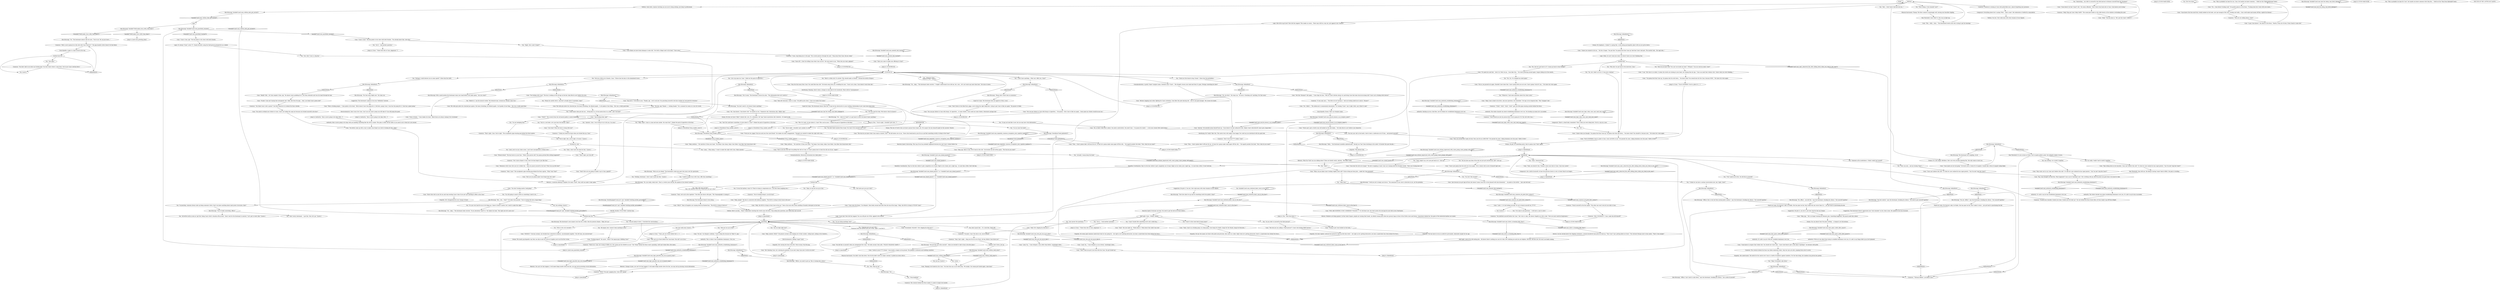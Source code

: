 # YARD / CUNO WHO IS CUNO
# * Who is Cuno?
#* Make amends with Cuno.
# ==================================================
digraph G {
	  0 [label="START"];
	  1 [label="input"];
	  2 [label="Kim Kitsuragi: CheckEquipped(\"neck_tie\") and  Variable[\"whirling.necktie_personified\"]"];
	  3 [label="CheckEquipped(\"neck_tie\") and  Variable[\"whirling.necktie_personified\"]", shape=diamond];
	  4 [label="!(CheckEquipped(\"neck_tie\") and  Variable[\"whirling.necktie_personified\"])", shape=diamond];
	  5 [label="Kim Kitsuragi: \"Uh... okay...\" The lieutenant looks worried. \"I *might* understand if you told me, but, sure... let's not waste any more time here.\" He turns to leave."];
	  6 [label="Kim Kitsuragi: IsKimHere()"];
	  7 [label="IsKimHere()", shape=diamond];
	  8 [label="!(IsKimHere())", shape=diamond];
	  9 [label="Cunoesse: \"Watch out, Cuno, he's trying to fiddle you. He's gonna put his HANDS on you!\" The *thing* behind the fence starts squealing, shrill and violent like a fire alarm."];
	  10 [label="Cunoesse: \"Yeah, that's right... drag your fat ass out of here, fat boy. Before Cuno fucks you!\""];
	  11 [label="Cuno: \"PIGS ARE HURTING CUNO! SOMEBODY *PLEASE!!!*\" It's full blast now; the wind carries the message far and wide across Martinaise."];
	  12 [label="Physical Instrument: You didn't shut him down. Your fat fist didn't meet its target. Instead, it pulled you down with it."];
	  13 [label="Untitled hub"];
	  14 [label="Logic: How did we get here? How did this happen? This makes no sense... There may still be a way out, just appeal to his *reason*!"];
	  15 [label="You: \"I think we can have a normal conversation now. Am I right, Cuno?\""];
	  16 [label="Cunoesse: Cunoesse is staring at Cuno with pride-filled eyes, almost forgetting your presence."];
	  17 [label="You: \"Okay! Everybody calm down.\""];
	  18 [label="Kim Kitsuragi: Variable[\"yard.cuno_emptathy_cunoesse_recognizes_your_superior_madness\"]"];
	  19 [label="Variable[\"yard.cuno_emptathy_cunoesse_recognizes_your_superior_madness\"]", shape=diamond];
	  20 [label="!(Variable[\"yard.cuno_emptathy_cunoesse_recognizes_your_superior_madness\"])", shape=diamond];
	  21 [label="Cuno: \"Fine... Cuno's gonna take it off your fat ass. At least he's gonna make some paper off this shit...\" He eagerly pockets the book. \"Now, what do you want?\""];
	  22 [label="Cuno: \"Ease off, C!\" He turns to you. \"Thanks, pig -- we're cool now. You punching yourself in the face worked out real good for everyone.\""];
	  23 [label="You: \"I don't know what got into me... Giving keys to a 20-ton motor-lorry to a child -- give 'em back!\""];
	  24 [label="Cunoesse: \"Don't trust the f****t oinker, Cuno!\""];
	  25 [label="Jump to: [CUNO MAIN HUB]"];
	  26 [label="trucing_for_cuno"];
	  27 [label="Kim Kitsuragi: The lieutenant's eyes inspect your face for a while, then his posture relaxes. \"Okay, let's go.\""];
	  28 [label="You: \"Just answer the questions.\""];
	  29 [label="You: \"Interesting... you refer to yourself in the third person to distance yourself from the situation?\""];
	  30 [label="Reaction Speed: Everyone can hear. You need to get the hell out of here before..."];
	  31 [label="Physical Instrument: Thump! The blow connects surprisingly well, leaving your knuckles tingling."];
	  32 [label="Kim Kitsuragi: IsKimHere()"];
	  33 [label="IsKimHere()", shape=diamond];
	  34 [label="!(IsKimHere())", shape=diamond];
	  35 [label="You: \"Ouch, my arm... and my fucking *knee*...\""];
	  36 [label="Kim Kitsuragi: IsKimHere()"];
	  37 [label="IsKimHere()", shape=diamond];
	  38 [label="!(IsKimHere())", shape=diamond];
	  39 [label="Pain Threshold: It's not as bad as it feels. You've maybe pulled a joint; the indignity makes it worse."];
	  40 [label="Kim Kitsuragi: Variable[\"yard.cuno_said_i_deserved_this_after_falling_down_when_you_tried_to_hit_cuno\"]"];
	  41 [label="Variable[\"yard.cuno_said_i_deserved_this_after_falling_down_when_you_tried_to_hit_cuno\"]", shape=diamond];
	  42 [label="!(Variable[\"yard.cuno_said_i_deserved_this_after_falling_down_when_you_tried_to_hit_cuno\"])", shape=diamond];
	  43 [label="You: \"No!\""];
	  44 [label="Untitled hub"];
	  45 [label="Kim Kitsuragi: Variable[\"yard.cuno_logic_relax_cuno_cant_read_your_mind\"]"];
	  46 [label="Variable[\"yard.cuno_logic_relax_cuno_cant_read_your_mind\"]", shape=diamond];
	  47 [label="!(Variable[\"yard.cuno_logic_relax_cuno_cant_read_your_mind\"])", shape=diamond];
	  48 [label="Kim Kitsuragi: IsKimHere()"];
	  49 [label="IsKimHere()", shape=diamond];
	  50 [label="!(IsKimHere())", shape=diamond];
	  51 [label="You: \"Whatever. I had some questions about the crime scene.\""];
	  52 [label="Authority: The whole charade was about establishing dominance over you. You backing up means he's succeeded."];
	  53 [label="Interfacing: Meaning, there's been a change in some kind of evil clockwork. There will be *consequences*."];
	  54 [label="You: \"Why?\""];
	  55 [label="Jump to: [Authority: \"Kim is never going to be okay with...\"]"];
	  56 [label="Kim Kitsuragi: Variable[\"yard.cuno_elchem_impressed_with_cunos_pump_cunos_pumpo_still_good\"]"];
	  57 [label="Variable[\"yard.cuno_elchem_impressed_with_cunos_pump_cunos_pumpo_still_good\"]", shape=diamond];
	  58 [label="!(Variable[\"yard.cuno_elchem_impressed_with_cunos_pump_cunos_pumpo_still_good\"])", shape=diamond];
	  59 [label="Cuno: \"Shove that shit in your fat ass and stop wasting Cuno's time if you ain't got anything to offer to the Cuno.\""];
	  60 [label="You: \"You're right, Kim, you're right, of course.\" [Leave.]"];
	  61 [label="Cuno: \"You better come up with a way to make Cuno forget you tried to fucking hit him, piggo.\""];
	  62 [label="Jump to: [CUNOTRUCE]"];
	  63 [label="Jump to: [CUNO MAIN HUB]"];
	  64 [label="Jump to: [yard.cuno_punchhub_reached]"];
	  65 [label="Cunoesse: \"Help! Pigs got Cuno! Help! RAPE!\" The sound gets louder as the child shouts at the windows overlooking the yard."];
	  66 [label="Cuno: \"Trying to get Cuno hooked on the book...\""];
	  67 [label="You: Shut him down."];
	  68 [label="You: Variable[\"yard.cuno_redcheck_blast_cuno_in_the_face\"]"];
	  69 [label="Variable[\"yard.cuno_redcheck_blast_cuno_in_the_face\"]", shape=diamond];
	  70 [label="!(Variable[\"yard.cuno_redcheck_blast_cuno_in_the_face\"])", shape=diamond];
	  71 [label="Kim Kitsuragi: Variable[\"yard.cuno_inland_punch1\"]"];
	  72 [label="Variable[\"yard.cuno_inland_punch1\"]", shape=diamond];
	  73 [label="!(Variable[\"yard.cuno_inland_punch1\"])", shape=diamond];
	  74 [label="You: \"Kim, help me up!\""];
	  75 [label="Cuno: \"That's what you get if you fuck with the Cuno. You get fucked up.\""];
	  76 [label="Drama: For emphasis. A *ghost* is saying this. A shit-eating psychopathic ghost with an ace up his sleeve."];
	  77 [label="Kim Kitsuragi: \"No.\" The lieutenant almost rolls his eyes. \"You're not. We can just leave...\""];
	  78 [label="Kim Kitsuragi: Variable[\"yard.cuno_amends_hub_reached\"]"];
	  79 [label="Variable[\"yard.cuno_amends_hub_reached\"]", shape=diamond];
	  80 [label="!(Variable[\"yard.cuno_amends_hub_reached\"])", shape=diamond];
	  81 [label="Cuno: \"Tryin'a get a get a twelve year old hooked on the shit-shake...\" He looks like he can't believe your depravity."];
	  82 [label="Conceptualization: A pretty *lame* oranjese name. Nowhere near *Cuno*... The thought crosses your mind and then it's gone. Perhaps something for later?"];
	  83 [label="You: \"This is probably too lame for you, Cuno, but maybe you know someone...\" (Hold out the *Hjelmdallerman* book.)"];
	  84 [label="Drama: This boy of twelve does not know anyone from Graad, sire. We suspect the boy himself might be this mystery 'Martin'."];
	  85 [label="You: \"Actually I wanna keep the book.\""];
	  86 [label="Cuno: \"Ame-fucking-what, pig?\""];
	  87 [label="Cuno: \"Too late, pig! Thanks. I... fucking thanks!\" For a moment he seems at a loss for words."];
	  88 [label="Kim Kitsuragi: Variable[\"yard.cuno_had_the_being_cuno_bitch_dialogue\"]"];
	  89 [label="Variable[\"yard.cuno_had_the_being_cuno_bitch_dialogue\"]", shape=diamond];
	  90 [label="!(Variable[\"yard.cuno_had_the_being_cuno_bitch_dialogue\"])", shape=diamond];
	  91 [label="You: \"See, Kim? Cuno is a big boy.\""];
	  92 [label="Half Light: Cuno... Primal. Violent."];
	  93 [label="Volition: Calm down. Anyone watching can see you're doing nothing. Just keep it professional."];
	  94 [label="You: \"*You* made me do this. You did this to yourself.\""];
	  95 [label="You: \"Stop laughing!\""];
	  96 [label="Jump to: [failedithub]"];
	  97 [label="Drama: It's a dry laugh. Mirthless. She's not even actually enjoying this. She only wants to hurt you."];
	  98 [label="Composure: Get a hold of yourself. At least the previous horror is over. At least they're no longer..."];
	  99 [label="Drama: Oh god, do something quick, they're gonna start *that* again!"];
	  100 [label="Kim Kitsuragi: Variable[\"yard.cuno_authority_establishing_dominance\"]"];
	  101 [label="Variable[\"yard.cuno_authority_establishing_dominance\"]", shape=diamond];
	  102 [label="!(Variable[\"yard.cuno_authority_establishing_dominance\"])", shape=diamond];
	  103 [label="Cuno: \"Pass you around like Candy, fat boy! Pass your fat ass AROUND!\" He spreads his arms, taking dominion over the yard. \"KING CUNO!\""];
	  104 [label="Cunoesse: \"That's right, Cuno. You're right.\" The sycophantic pipo-wearing pup behind the fence agrees."];
	  105 [label="Kim Kitsuragi: \"You don't need to. He doesn't know anything.\""];
	  106 [label="Interfacing: He *really* likes this. This motor lorry shit makes Cuno happy. You could say you interfaced with his good side."];
	  107 [label="Jump to: [CUNOTRUCE]"];
	  108 [label="Jump to: [Authority: \"Kim is never going to be okay with...\"]"];
	  109 [label="Cuno: \"How are you gonna make Cuno forget that shit, huh?\""];
	  110 [label="Cuno: \"You can pay tribute to Cuno with drugs or cigarettes...\" He pauses. \"Gets Cuno to like you again... Some giant-ass wheels would be nice too.\""];
	  111 [label="Jump to: [CUNOTRUCE]"];
	  112 [label="Cuno: \"Okay, porkson...\" He snatches it from your hand. \"Tar keeps Cuno sharp, helps Cuno think. Cuno likes that brain-boost shit.\""];
	  113 [label="Jump to: [CUNOTRUCE]"];
	  114 [label="Logic: It's always *Cuno*, never *I*. Clearly the kid's using the third-person perspective as a shield."];
	  115 [label="Cuno: \"Yeah!\" His eyes light up. \"Think about it. Think about that rabid Cuno shit.\""];
	  116 [label="Empathy: He lays the names out there with pride and precision, like cards on a table. Right when he's getting distracted, there's a malevolent hiss behind the fence..."];
	  117 [label="Volition: Don't listen. Just go."];
	  118 [label="Kim Kitsuragi: Variable[\"yard.cuno_redcheck_blast_cuno_in_the_face\"]"];
	  119 [label="Variable[\"yard.cuno_redcheck_blast_cuno_in_the_face\"]", shape=diamond];
	  120 [label="!(Variable[\"yard.cuno_redcheck_blast_cuno_in_the_face\"])", shape=diamond];
	  121 [label="Cuno: \"No one,\" he whispers suddenly. \"Cuno's doing this because he *likes* it, pig.\""];
	  122 [label="Kim Kitsuragi: \"You put him up to this yourself -- when you decided to talk to him in the first place.\""];
	  123 [label="Cunoesse: \"HELP! The pig's gagging him. Cuno can't speak!\""];
	  124 [label="Rhetoric: Change of plan, you can't let that happen! It will make things harder down the line, you may end up missing crucial information."];
	  125 [label="Cuno: \"Okay, pig. Talk to Cuno. We're back in this shit.\" He brushes the dirt off his pants. \"The fuck do you want?\""];
	  126 [label="Kim Kitsuragi: IsKimHere()"];
	  127 [label="IsKimHere()", shape=diamond];
	  128 [label="!(IsKimHere())", shape=diamond];
	  129 [label="Reaction Speed: Interesting. This tug of war has probably happened between her and Cuno's violent father too."];
	  130 [label="You: \"Yes, but I didn't act on it. It was just a fantasy.\""];
	  131 [label="Kim Kitsuragi: Variable[\"yard.cuno_authority_establishing_dominance\"]"];
	  132 [label="Variable[\"yard.cuno_authority_establishing_dominance\"]", shape=diamond];
	  133 [label="!(Variable[\"yard.cuno_authority_establishing_dominance\"])", shape=diamond];
	  134 [label="Kim Kitsuragi: Variable[\"TASK.make_truce_with_Cuno_done\"]"];
	  135 [label="Variable[\"TASK.make_truce_with_Cuno_done\"]", shape=diamond];
	  136 [label="!(Variable[\"TASK.make_truce_with_Cuno_done\"])", shape=diamond];
	  137 [label="Suggestion: The lieutenant's opinion of you has *definitely* lowered."];
	  138 [label="Cunoesse: \"He's tryin'a forget it Cuno. Don't let him forget it just like that.\""];
	  139 [label="Kim Kitsuragi: IsKimHere()"];
	  140 [label="IsKimHere()", shape=diamond];
	  141 [label="!(IsKimHere())", shape=diamond];
	  142 [label="You: \"You're right, I shouldn't give smokes to a kid.\""];
	  143 [label="Cuno: \"Cuno thinks you have brain damage or some shit.\" He twirls a finger next to his head. \"Cuno cares.\""];
	  144 [label="punchhub"];
	  145 [label="You: \"What is this sick charade?\""];
	  146 [label="You: \"Someone put you up to this.\"\n\"Someone from the harbour put you to this, right? I can feel it.\""];
	  147 [label="Cuno: \"Listen to your f****t friend.\" Cuno hawks a loogie on the ground. The phlegm is yellowish and bubbling somehow."];
	  148 [label="Cuno: \"Phe... whht... fuuh...\" The disoriented twelve year old is trying to get his bearings."];
	  149 [label="Composure: Everything about her is saying *Wow -- what a man*. Her admiration is fuelled by camaraderie."];
	  150 [label="You: \"Do you have any idea of the shit you just got yourself into, kid?\" (Get up.)"];
	  151 [label="Kim Kitsuragi: IsKimHere()"];
	  152 [label="IsKimHere()", shape=diamond];
	  153 [label="!(IsKimHere())", shape=diamond];
	  154 [label="Kim Kitsuragi: \"No.\""];
	  155 [label="Kim Kitsuragi: IsKimHere()"];
	  156 [label="IsKimHere()", shape=diamond];
	  157 [label="!(IsKimHere())", shape=diamond];
	  158 [label="Jump to: [CUNO MAIN HUB]"];
	  159 [label="Kim Kitsuragi: IsKimHere()"];
	  160 [label="IsKimHere()", shape=diamond];
	  161 [label="!(IsKimHere())", shape=diamond];
	  162 [label="Cuno: \"What a fucking pooper...\" Cuno points at his heart. \"Bitch doesn't have the pump for it. Old bitch, pump's bust. Cuno has the pump for it. Cuno has a giant pump.\""];
	  163 [label="You: \"It may not look like it now, but you may have vital information.\""];
	  164 [label="Kim Kitsuragi: IsKimHere()"];
	  165 [label="IsKimHere()", shape=diamond];
	  166 [label="!(IsKimHere())", shape=diamond];
	  167 [label="Kim Kitsuragi: \"Please don't waste time on nonsense.\""];
	  168 [label="Cuno: \"Back off, fuck-eyes. Cuno is a man.\" He puffs up his chest. \"Cuno can smoke if he wants.\""];
	  169 [label="Jump to: [Cuno: \"\"Shoot that shit at Cuno, piggonaut.\"\"]"];
	  170 [label="Cuno: \"Yeah, get out of here before the Cuno beats *the shit* out of you.\""];
	  171 [label="Kim Kitsuragi: Variable[\"yard.cuno_shiver_screaming_kids_titus\"]"];
	  172 [label="Variable[\"yard.cuno_shiver_screaming_kids_titus\"]", shape=diamond];
	  173 [label="!(Variable[\"yard.cuno_shiver_screaming_kids_titus\"])", shape=diamond];
	  174 [label="You: \"It was the harbour, wasn't it? They're trying to compromise me. I can hear them laughing now...\""];
	  175 [label="Empathy: He's having the time of his life. Total ecstasy. Fuck the pig."];
	  176 [label="Kim Kitsuragi: Variable[\"yard.cuno_inland_punch1\"]  or  Variable[\"yard.cuno_inland_punch2\"]"];
	  177 [label="Variable[\"yard.cuno_inland_punch1\"]  or  Variable[\"yard.cuno_inland_punch2\"]", shape=diamond];
	  178 [label="!(Variable[\"yard.cuno_inland_punch1\"]  or  Variable[\"yard.cuno_inland_punch2\"])", shape=diamond];
	  179 [label="You: \"Who's doing a *sick charade* now?\""];
	  180 [label="Esprit de Corps: For heaven's sake, he thinks, this has gone too far. Don't make this any worse than it is -- just get back to questioning the kid."];
	  181 [label="Esprit de Corps: For heaven's sake, he thinks, this has gone too far. Don't make it worse -- just get back to questioning the kid."];
	  182 [label="You: \"Someone call an ambulance, I think I really hurt myself!\""];
	  183 [label="Cunoesse: \"Bitch, you're gonna be in this shit with Cuno *forever*!\" The pipo-headed critter doesn't let him finish."];
	  184 [label="Encyclopedia: A pipo is a type of hat by the way."];
	  185 [label="Cuno: \"'I'm gonna fuck that Cuno up. I'm gonna shut his shit down...' You know what? You should have hit the Cuno, because NOW...\" He raises his voice again."];
	  186 [label="Jump to: [Cuno: \"\"You're NOTHING! You're a joke to C...\"]"];
	  187 [label="You: \"Nice pipo.\""];
	  188 [label="Kim Kitsuragi: \"Hmh...\" the lieutenant mumbles optimistically. \"Alcohol use *has* been declining in the under 16 bracket this past decade...\""];
	  189 [label="Jump to: [CheckItem(\"drug_smokes_astra\")]"];
	  190 [label="Electrochemistry: Don't ruin it for Cuno. Can't you see Cuno's pump can still take it? Can still pump the good."];
	  191 [label="You: \"Nothing, lieutenant. I don't want to get into this.\" [Leave.]"];
	  192 [label="Jump to: [CUNO MAIN HUB]"];
	  193 [label="Empathy: He's disappointed by your change of heart."];
	  194 [label="You: \"Believe it. I am the miracle worker. The bedazzle-man. Around me, dreams come true.\""];
	  195 [label="Cunoesse: \"Punch yourself in the face again!\" The other one won't even let you talk to Cuno."];
	  196 [label="Kim Kitsuragi: \"But... but... *why*?\" He looks truly puzzled. \"You're turning this into a huge thing.\""];
	  197 [label="You: \"All will be well as soon as I get this 'being Cuno's bitch' situation off my back.\" (Don't wait for the lieutenant to answer.) \"Let's get to work, Kim!\" [Leave.]"];
	  198 [label="Cuno: \"You can pay tribute to Cuno with drugs. Or cigarettes... or some wheels. Cuno could use some wheels. Motorized carriage shit.\""];
	  199 [label="Cuno: \"Class-A fucker...\" Cuno shakes his head. \"Blind fucks are always ruining it for everybody.\""];
	  200 [label="Cuno: \"Cuno's Cuno, pig!\" The boy points to his chest with both thumbs."];
	  201 [label="Cuno: \"Fuck you too, piggo! Fuck you and your four eyed friend!\" He shakes his head, disappointed. \"Thought you wanted to make this right with Cuno...\""];
	  202 [label="Kim Kitsuragi: \"No -- what we *need* is to get back to work. He doesn't know anything.\""];
	  203 [label="Cunoesse: \"Cuno, stop being nice to the pig!\" The screech pierces through the yard. \"Step away from Cuno, fat-ass creep!\""];
	  204 [label="Cuno: \"Help!\" The boy joins in. \"He's got the Cuno!!! HELP!!!\""];
	  205 [label="Kim Kitsuragi: Variable[\"yard.cuno_volition_walk_away\"]"];
	  206 [label="Variable[\"yard.cuno_volition_walk_away\"]", shape=diamond];
	  207 [label="!(Variable[\"yard.cuno_volition_walk_away\"])", shape=diamond];
	  208 [label="Untitled hub (03)"];
	  209 [label="You: \"Who put you up to this?\""];
	  210 [label="Cuno: \"Help, people!\" His face is contorted with hideous laughter. \"The RCM is trying to fuck Cuno in the ass!\""];
	  211 [label="Kim Kitsuragi: The lieutenant doesn't even shrug."];
	  212 [label="Cuno: \"Cuno's just gonna beat the shit out of you again.\" He is clearly still in awe of himself right now."];
	  213 [label="Kim Kitsuragi: \"You are, officer,\" says the lieutenant, breaking his silence. \"Get yourself together.\""];
	  214 [label="Cuno: \"Pig, Cuno thought you had this. What happened? Cuno can do *anything* now.\" He's writhing with joy, like the power you gave him is too much to take."];
	  215 [label="Cuno: \"Pig's tryin' not to cry. Cuno can't believe this shit!\" It's like he's now realized he has super-powers. \"Can *no one* stop the Cuno?!\""];
	  216 [label="Pain Threshold: Stay with me, the biting is having *some* kind of effect, the pain is receding..."];
	  217 [label="Kim Kitsuragi: \"Now how about we go and do something worth the public's time?\""];
	  218 [label="Cunoesse: \"*Click*, *click*, *click*, *click*\" goes the little pipo-wearing asshole behind the fence."];
	  219 [label="You: \"You don't like alcohol?\""];
	  220 [label="Cuno: \"Bitches slapping each other, fighting for Cuno's attention. Cuno likes this pole dancing shit -- but it's not good enough.\" He crosses his hands."];
	  221 [label="Cuno: \"Fucker! Cuno ain't buying that entrapment shit. Takin' kilo from the pigs... what, you think Cuno's green shit?\""];
	  222 [label="Jump to: [CUNO MAIN HUB]"];
	  223 [label="Cuno: \"Oh, so that's what this is about. You need a snitch-bitch. You need Cuno --\" he pauses for clarity \" -- to be your sweaty little snitch bitch.\""];
	  224 [label="Cuno: \"You don't fucking matter, book-gimp!\""];
	  225 [label="Empathy: He looks slightly confused but proud he came up with that retort -- but right as he's getting distracted, you hear a malevolent hiss from behind the fence..."];
	  226 [label="You: Don't punch him -- it's a bad idea. (Back off.)"];
	  227 [label="Jump to: [punchhub]"];
	  228 [label="You: \"Kim, did *you* do this?\"\n\"Kim, did someone from your station put you up to this?\""];
	  229 [label="Cunoesse: \"You're fucking losing it, you fat fuck!\""];
	  230 [label="Cuno: \"Help, the RCM is trying to fuck Cuno in the ass!\" Tears of joy mix with sweat smelling of laundry detergent on his face."];
	  231 [label="Jump to: [punchhub]"];
	  232 [label="Cuno: \"Help, misters! HELP!\" He prances around, eyes bulging out of their sockets, rolling hard, yelling at the windows..."];
	  233 [label="Half Light: Look at his shit-eating grin... He knows there's nothing you can do to him. He's bullying you and you are helpless. Kill him. Kill him now. He won't see death coming."];
	  234 [label="Hand/Eye Coordination: Nip it in the bud, before it gets completely out of hand. Right on his cheek. Just a light tap... to scare him a little. Don't kill him."];
	  235 [label="Hand/Eye Coordination: Nip it in the bud, before it gets completely out of hand. Right on his cheek. Just a light tap... to scare him a little. It won't kill him."];
	  236 [label="Cuno: \"Fucking logical?\" He snorts. \"HELP! The logical pig is fiddling Cuno!\""];
	  237 [label="Kim Kitsuragi: \"Officer, *you* need to calm down,\" says the lieutenant, breaking his silence. \"Get a hold of yourself.\""];
	  238 [label="Drama: You can almost hear the gears rattling -- a change in set decorations."];
	  239 [label="Kim Kitsuragi: \"No, officer -- you did this,\" says the lieutenant, breaking his silence. \"Get yourself together.\""];
	  240 [label="Pain Threshold: Cuno *feels* it; this was no light tap."];
	  241 [label="Kim Kitsuragi: The lieutenant isn't laughing. At all."];
	  242 [label="Jump to: [failedithub]"];
	  243 [label="You: \"I've come to ask questions -- I still have a case to solve.\""];
	  244 [label="Cuno: \"You lost your shit in the booth, tried to beat a confession out of Cuno... and pissed yourself?\""];
	  245 [label="You: \"Check out this bizarre drug I found.\" (Show him the pyrholidon.)"];
	  246 [label="Kim Kitsuragi: \"No, you don't.\" He stops you. \"No one is *checking out* anything. Put that away.\""];
	  247 [label="Cuno: \"Cuno knows this four-eyed fuck, totally hooked on the book, can't get enough of this shit. Fucking sad really... Cuno could make mad money off him, exploit his disease.\""];
	  248 [label="Cuno: \"Reminisce with Cuno: first you try to fiddle this -- then you punch yourself in the face? What was up with that?\""];
	  249 [label="You: \"I'm still going to mark it down as something I need to do...\""];
	  250 [label="You: Say nothing. [Leave.]"];
	  251 [label="Esprit de Corps: The lieutenant does not approve of this. At all."];
	  252 [label="You: \"Let's rip some tar, Cuno.\" (Hold out the pack of cigarettes.)"];
	  253 [label="Cuno: \"Cuno doesn't do that *smart* shit.\" He seems offended. \"Don't throw that book shit at Cuno. Cuno knows you're lying.\""];
	  254 [label="You: \"I'm not indulging that.\""];
	  255 [label="You: \"This *is* work. So how about it, Cuno? This can be yours.\" (Shake the pack of cigarettes at the boy.)"];
	  256 [label="You: \"Cuno? Sounds like something you'd call a rabid dog...\""];
	  257 [label="Cuno: \"You did this to yourself, when you antagonized the Cuno.\" He looks around, then yells: \"POLICE VIOLENCE! RAPE!!!\""];
	  258 [label="Cunoesse: \"Fucked your shoulder, fucked your knee, fucked your fat body up!\" the one behind the fence hisses like a lit fuse ready to go off from delight."];
	  259 [label="failedithub"];
	  260 [label="Jump to: [CUNO MAIN HUB]"];
	  261 [label="Cuno: \"Cuno can't believe this shit!\" It's like he's now realized he has super-powers. \"Can *no one* stop the Cuno?!\""];
	  262 [label="Empathy: She understands: The battle for the control over Cuno is a battle of madness against madness. For the time being, her madness has proven less potent."];
	  263 [label="Cunoesse: The creature behind the fence makes it a point to laugh even harder."];
	  264 [label="Jump to: [failedithub]"];
	  265 [label="Cuno: \"Cuno made you his fuck-gimp!\" He bursts into a violent fit of laughter. Sounds like a flock of seagulls taking flight."];
	  266 [label="Cuno: \"I know you wanted to hit me...\" He lets it linger. \"You got that 'I'm gonna fuck that Cuno up' look that Cuno's dad gets. The murder look... the rage look...\""];
	  267 [label="You: \"Yes, how do I get back to it? I wanna go back to that thought!\""];
	  268 [label="Cunoesse: \"Cuno turned you into his prison bitch! You're gonna be *in* this shit with Cuno...\""];
	  269 [label="Cuno: \"Look, C, it's the fucking war-pig! Try not to knock yourself out, f****t!\""];
	  270 [label="You: [Leave.]"];
	  271 [label="Kim Kitsuragi: Variable[\"yard.cuno_cunoesse_alt_greet_first_contact\"]"];
	  272 [label="Variable[\"yard.cuno_cunoesse_alt_greet_first_contact\"]", shape=diamond];
	  273 [label="!(Variable[\"yard.cuno_cunoesse_alt_greet_first_contact\"])", shape=diamond];
	  274 [label="Jump to: [You: \"\"You're right, I shouldn't give smo...\"]"];
	  275 [label="Cuno: \"Anyway.\" He mentally props himself back up. \"Cuno doesn't do that radioactive shit. Makes Cuno's dick fall off. Cuno's got a huge dick.\""];
	  276 [label="Horrific Necktie: FUCK THAT. Confront him."];
	  277 [label="Cuno: \"Really? Shit... let Cuno sample it then, pig.\" He almost starts grabbing for it, but then rebounds and runs his hand through his hair."];
	  278 [label="You: \"Here's a drink, kid. It's alcohol. This should make us friends.\" (Extend the bottle of liquor.)"];
	  279 [label="Cuno: \"We're cool now. But don't be pulling this shit on Cuno, or Cuno's gonna have to beat the shit out of you, *again*.\""];
	  280 [label="You: \"Okay, *man*. Cuno is a man and men smoke. You want this?\" (Shake the pack of cigarettes at the boy.)"];
	  281 [label="Esprit de Corps: The lieutenant doesn't like this. It may be less destructive to your working relationship to just come back alone later."];
	  282 [label="Cuno: \"NOOOO!!!\" the boy screams, his freckled face contorted in hideous, uncontainable laughter. \"Get off Cuno, you sick fat fuck!\""];
	  283 [label="Cuno: \"Okay, pig...\" He's no longer wearing his demonic grin. Something happened. The punch made him calmer."];
	  284 [label="Kim Kitsuragi: IsKimHere()"];
	  285 [label="IsKimHere()", shape=diamond];
	  286 [label="!(IsKimHere())", shape=diamond];
	  287 [label="Cuno: \"Look, f*g...\" Cuno whispers, even softer than before, vanishingly silent..."];
	  288 [label="Cuno: \"You're NOTHING! You're a joke to Cuno. Cuno LAUGHS at you!\" He spreads his arms, taking dominion over the yard. \"KING CUNO!\""];
	  289 [label="Cunoesse: \"You don't talk to me about my fucking pipo! You don't know where I come from. You're just Cuno's bottom bitch.\""];
	  290 [label="Cuno: \"Don't listen to the blind fuck, piggo, you're doing the right thing here, trying to get Cuno to like you again.\" He pauses to think."];
	  291 [label="You: \"Look, you're on my crime scene. I can't have uncooperative civilians here.\""];
	  292 [label="Cuno: \"Oh, Cuno knows. Cuno knows shit,\" he squints at you. \"Expensive shit. Mysterious shit. *Killer* shit.\""];
	  293 [label="Cuno: The wide grin above his clenched jaw agrees. His heavy breathing, his dilated pupils, it all speaks of one thing -- this was a really good idea!"];
	  294 [label="Kim Kitsuragi: Variable[\"yard.cuno_punchhub_reached\"]"];
	  295 [label="Variable[\"yard.cuno_punchhub_reached\"]", shape=diamond];
	  296 [label="!(Variable[\"yard.cuno_punchhub_reached\"])", shape=diamond];
	  297 [label="CUNOTRUCE"];
	  298 [label="Cunoesse: \"KILL YOURSELF!!! Cuno, make him kill himself!\""];
	  299 [label="You: \"I need to make truce with Cuno, offer him something.\""];
	  300 [label="Kim Kitsuragi: \"No, you really, really don't. That is a twelve year old boy. His opinion of you doesn't matter.\""];
	  301 [label="Cuno: \"Everybody! PLEASE!!! He's digging his dick out!!!\""];
	  302 [label="Cunoesse: \"Escalate, Cuno! His dick is out, you're afraid!\""];
	  303 [label="Jump to: [punchhub]"];
	  304 [label="Jump to: [Cuno: \"\"Yeah, get out of here before the C...\"]"];
	  305 [label="You: Just walk away. [Leave.]"];
	  306 [label="Cunoesse: \"Yeah, we're all in this together!\" The little one hisses with glee. \"The *banaanipoika* is losing it.\""];
	  307 [label="You: \"Be logical, kid. I haven't done anything to you.\""];
	  308 [label="Kim Kitsuragi: \"Officer, this is very far from normal police conduct,\" says the lieutenant, breaking his silence. \"Get yourself together.\""];
	  309 [label="Cuno: \"Look, f*g...\" Cuno whispers as you retreat, vanishingly silent..."];
	  310 [label="Jump to: [yard.cuno_greeting_done]"];
	  311 [label="You: \"Whatever then.\"\n\"Whatever then.\" [Leave.]"];
	  312 [label="Encyclopedia: Kuuno. That's an Oranjese name."];
	  313 [label="You: \"This is probably too lame for *you*, but maybe you know someone who'd dig this...\" (Hold out the *Man from Hjelmdall* book.)"];
	  314 [label="Cunoesse: \"Who are you talking about, Cuno?\""];
	  315 [label="Cunoesse: \"You think Cuno's shit is green?\" the little whatever-it-is behind the fence shrieks."];
	  316 [label="You: \"Amends, Cuno. I was wrong to try to hit you. I'm sorry.\""];
	  317 [label="Cuno: \"Ease off, C. Don't be telling Cuno what Cuno can do!\" He turns back to you. \"What else you want, pigman?\""];
	  318 [label="You: Just go. [Leave.]"];
	  319 [label="Shivers: On the catwalk above the shipping containers, a broad-shouldered man jerks his head up. \"That Cuno? Cop's getting killed out there.\" The tattooed Mesque next to him smiles. \"That's Cuno alright!\""];
	  320 [label="Cuno: \"Cuno owns the fatass,\" he whispers, then looks around and yells from the top of his lungs: \"Help, the RCM is trying to *FUCK* Cuno!\""];
	  321 [label="Jump to: [failedithub]"];
	  322 [label="Cuno: \"Pig's biting down on his knuckles. Cuno can't believe this shit!\" It's like he's now realized he has super-powers. \"Can *no one* stop the Cuno?!\""];
	  323 [label="Cuno: \"Yeah, you deserve this. Trying to show your dick to Cuno. Cuno was scared.\""];
	  324 [label="Kim Kitsuragi: Variable[\"yard.cuno_who_put_you_up_to_this\"]"];
	  325 [label="Variable[\"yard.cuno_who_put_you_up_to_this\"]", shape=diamond];
	  326 [label="!(Variable[\"yard.cuno_who_put_you_up_to_this\"])", shape=diamond];
	  327 [label="Cuno: \"It's good you said that -- here it is! Here we go... Cuno likes this...\" He starts prancing around again, tongue lolling out of his mouth..."];
	  328 [label="Jump to: [CUNO MAIN HUB]"];
	  329 [label="Cuno: \"Okay, Cuno is kind to his bitch. Ask your questions, but remember.\" He taps at his temporal lobe. \"This *changes* shit.\""];
	  330 [label="Drama: He does not know *killer* related shit, sire. It's a falseness. He *may* know mysterious shit, however... it's hard to tell."];
	  331 [label="Kim Kitsuragi: Variable[\"yard.cuno_volition_dont_get_excited\"]"];
	  332 [label="Variable[\"yard.cuno_volition_dont_get_excited\"]", shape=diamond];
	  333 [label="!(Variable[\"yard.cuno_volition_dont_get_excited\"])", shape=diamond];
	  334 [label="Cuno: \"You fucking with Cuno?\" The boy is looking at the A6 logo on the key chain like he can't believe his eyes."];
	  335 [label="Cuno: \"You need to rethink your tribute to Cuno. Cuno's not taking the cage just because you fucked yourself in the face!\""];
	  336 [label="You: \"Please be careful with it. And don't actually drive it anywhere, okay?\""];
	  337 [label="Kim Kitsuragi: With a quick motion the lieutenant stops your hand before your palm opens. \"Are you crazy?\""];
	  338 [label="You: \"We may need his help. Who knows what he knows?\""];
	  339 [label="You: \"Cuno? Is that some kind of gang name?\""];
	  340 [label="You: \"I'm just going to leave.\" (Conclude the conversation.)"];
	  341 [label="Jump to: [punchhub]"];
	  342 [label="You: \"Did Garte put you up to this?\""];
	  343 [label="You: \"Okay, no one put you up to this.\""];
	  344 [label="Electrochemistry: Rolling *super* hard."];
	  345 [label="Logic: Scare him? How did this happen? You can still get out of this, appeal to his reason!"];
	  346 [label="Cunoesse: \"*Taivaan tähden*, you killed Cuno!\""];
	  347 [label="Kim Kitsuragi: IsKimHere()"];
	  348 [label="IsKimHere()", shape=diamond];
	  349 [label="!(IsKimHere())", shape=diamond];
	  350 [label="Kim Kitsuragi: \"You lost control,\" says the lieutenant, breaking his silence. \"You need to get yourself together.\""];
	  351 [label="Suggestion: He gets it, you lost it. Just don't dig the hole any deeper."];
	  352 [label="Volition: You lost. Now walk away with what remains of your dignity."];
	  353 [label="Composure: There's a dead body, remember? That's what you were doing here. You're a cop on a case."];
	  354 [label="Untitled hub (02)"];
	  355 [label="Authority: The whole charade was about establishing dominance over you. It's safe to say he has succeeded."];
	  356 [label="Authority: Backing up was a bad idea, now he thinks he's established dominance over you."];
	  357 [label="Cuno: \"Oh no, you pussied out again. Shouldn't have done that, Cuno's gonna bitch you out now. Cuno's gonna *sub let* you...\" He raises his voice again."];
	  358 [label="Rhetoric: What the *fuck* are you talking about? Those are barely words. Anyway... this didn't work."];
	  359 [label="Jump to: [CheckItem(\"drug_smokes_astra\")]"];
	  360 [label="hjelmdallerhub"];
	  361 [label="Cuno: \"Fine... Cuno's gonna take it off your fat ass. At least he's gonna make some paper off this shit...\" He eagerly pockets the book. \"Now, what do you want?\""];
	  362 [label="Cuno: \"Stay the fuck away from Cuno! You smell like bum shit!\" He backs away from you, wrinkling his nose. \"Cuno's not a bum. Cuno doesn't touch that shit.\""];
	  363 [label="You: \"Perhaps I could interest you in some speed?\" (Show him the stuff.)"];
	  364 [label="Cunoesse: \"You belittled yourself before the Cuno.\" Her voice is calm, she doesn't dignify you with a look. \"Now you must seek his forgiveness.\""];
	  365 [label="Kim Kitsuragi: IsKimHere()"];
	  366 [label="IsKimHere()", shape=diamond];
	  367 [label="!(IsKimHere())", shape=diamond];
	  368 [label="Jump to: [CUNOTRUCE]"];
	  369 [label="Kim Kitsuragi: \"Put it away.\" The lieutenant crosses his arms. \"The information here isn't worth it.\""];
	  370 [label="Cuno: \"Okay, porkson...\" He snatches it from your hand. \"Tar keeps Cuno sharp, helps Cuno think. Cuno likes that brain-boost shit.\""];
	  371 [label="You: \"I'm not doing anything! See?\""];
	  372 [label="Cuno: \"Yeah, Cuno's in a fucking gang. In a bang gang. Cuno bangs for Madre, bangs for the Mazda, bangs for Revachol...\""];
	  373 [label="THE HUB OF THE LATTER DAY SAINTS"];
	  374 [label="Cuno: \"Baaang! Got fucked by the Cuno.\" You hear him say as you walk away. \"We alright. You wanna get fucked again, come back.\""];
	  375 [label="Drama: The nearly psychopathic way they can slip in and out of the act implies you're not the first victim."];
	  376 [label="Kim Kitsuragi: \"I told you not to tempt such forces.\" The annoyance in his voice is directed at you, not the gremlins."];
	  377 [label="You: Say nothing, try to hold it together."];
	  378 [label="Cuno: \"Cuno beat the shit out of popo!\" The kid is laughing so hard, tears are running down his freckled cheeks. \"Beat your fucking knee off.\""];
	  379 [label="Suggestion: He gets it. You lost. Now walk away with what remains of your dignity."];
	  380 [label="Jump to: [CheckItem(\"drug_smokes_astra\")]"];
	  381 [label="Cuno: \"Uh... Cuno doesn't fucking read!\" He quickly glances at the fence. \"Fucking book shit, fucks with your mind...\""];
	  382 [label="You: \"You don't know anyone from Graad. You want it for yourself, don't you?\""];
	  383 [label="You: \"So you want the book?\""];
	  384 [label="You: \"Don't worry, lieutenant -- I got this. Now, let's go.\" [Leave.]"];
	  385 [label="Kim Kitsuragi: IsKimHere()"];
	  386 [label="IsKimHere()", shape=diamond];
	  387 [label="!(IsKimHere())", shape=diamond];
	  388 [label="Empathy: He seems glad someone understood what he was going for -- but right as he's getting distracted, you hear a malevolent hiss from behind the fence..."];
	  389 [label="Shivers: Windows are being opened. On Rue Saint-Cispare, people are turning their heads. An elderly woman puts down her grocery bags in front of the Frittte store and listens. Somewhere behind her, the gates of the industrial harbour are raised."];
	  390 [label="Kim Kitsuragi: IsKimHere()"];
	  391 [label="IsKimHere()", shape=diamond];
	  392 [label="!(IsKimHere())", shape=diamond];
	  393 [label="Cuno: \"Cuno knows to respect that violent shit. You should see Cuno's dad -- Cuno's dad doesn't give a shit about *anything*,\" he declares with pride."];
	  394 [label="You: \"Yeah, laugh it up. Let's just get back to it.\" (Get up.)"];
	  395 [label="Suggestion: The lieutenant doesn't appreciate your *sick charades* on his crime scene. His opinion of you has lessened."];
	  396 [label="You: \"Yeah, I deserved this.\""];
	  397 [label="Kim Kitsuragi: \"Officer, you need to get up. This is turning into a farce.\""];
	  398 [label="Jump to: [You: \"Shut him down.\"]"];
	  399 [label="Authority: It's safe to say he has established dominance over you."];
	  400 [label="Cunoesse: \"I think you broke his brain when you fucked him up, Cuno.\""];
	  401 [label="You: \"Okay then.\""];
	  402 [label="Empathy: This pleases him."];
	  403 [label="Conceptualization: Historical revisionism has taken place."];
	  404 [label="Cuno: \"No, I didn't...\" The adolescent is momentarily disoriented. \"It's fucking *Cuno*. Say it right, bitch, say it like it's said.\""];
	  405 [label="Cuno: \"Yeah? How are you going to make it up to Cuno, pigshit?\""];
	  406 [label="You: \"Yeah, I don't have the time for this.\" [Leave.]"];
	  407 [label="Cunoesse: \"Yeah, Cuno!\" The sycophantic pipo-wearing pup behind the fence agrees. \"What *was* that?\""];
	  408 [label="Kim Kitsuragi: \"What are you doing?\" The lieutenant's dark eyes peer into yours over his spectacles."];
	  409 [label="Kim Kitsuragi: \"Uh... okay...\" The lieutenant looks worried. \"If you absolutely *need* to.\" He shakes his head. \"But right now let's move out.\""];
	  410 [label="You: \"Got it -- I had another question.\""];
	  411 [label="You: \"So you refer to yourself in the third person?\""];
	  412 [label="You: \"Got it -- had another question.\""];
	  413 [label="You: Listen."];
	  414 [label="Cuno: \"He's flashing Cuno, he's showing his genitals! If you don't help Cuno now it will be too late!\""];
	  415 [label="Volition: Here's an idea... *Don't* think about shutting this twelve year old down. Stop asking him questions. Just walk away and cool off."];
	  416 [label="Rhetoric: You can't let that happen. It will make things harder down the line, you may end up missing crucial information."];
	  417 [label="Authority: It's safe to say he *did not* establish dominance over you."];
	  418 [label="Cuno: \"I know what you thought: 'I'm gonna fuck that Cuno up, I'm gonna shut that shit down...' You know what? You should've, because now...\" He raises he's voice again."];
	  419 [label="You: [Leave.]"];
	  420 [label="Cuno: \"I can.\" His voice is so silent, it seems the words are echoing in your head, not coming from his lips. \"Cuno can smell that violence shit. I know what you were thinking...\""];
	  421 [label="Cuno: \"Have you come to make your offering to Cuno?\""];
	  422 [label="Cuno: \"Just because you get high off that shit doesn't mean Cuno has to fuck himself with that fermented,\" -- he points at the bottle -- \"piss and shit mix.\""];
	  423 [label="You: \"See? He could know something. So how about it, Cuno?\" (Shake the pack of cigarettes at the boy.)"];
	  424 [label="You: \"Look...\" (Play along.) \"I want to make this right with Cuno. Make amends.\""];
	  425 [label="You: \"It's just very hard for me to let things go. I know it doesn't matter, but I need to make this right.\""];
	  426 [label="You: \"I don't have anything... What can I offer you, Cuno?\""];
	  427 [label="Authority: Kim is never going to be okay with you handing something like this off to a minor. This plan is either off the table or you need to do it when he's not around."];
	  428 [label="Cuno: \"*MAN!*\" The screech from the red-haired goblin is nearly deafening."];
	  429 [label="You: \"Right. How could I forget?\""];
	  430 [label="Cuno: \"Help! He's digging his dick out!!!\""];
	  431 [label="You: \"Are you high right now?\""];
	  432 [label="Cuno: \"HELP!\" Tears of laughter are running down his flushed face. \"The RCM is trying to fuck us!\""];
	  433 [label="Jump to: [punchhub]"];
	  434 [label="Kim Kitsuragi: Variable[\"yard.cuno_authority_establishing_dominance\"]"];
	  435 [label="Variable[\"yard.cuno_authority_establishing_dominance\"]", shape=diamond];
	  436 [label="!(Variable[\"yard.cuno_authority_establishing_dominance\"])", shape=diamond];
	  437 [label="Kim Kitsuragi: Variable[\"yard.cuno_hear_gears_rattle_after_punch\"]"];
	  438 [label="Variable[\"yard.cuno_hear_gears_rattle_after_punch\"]", shape=diamond];
	  439 [label="!(Variable[\"yard.cuno_hear_gears_rattle_after_punch\"])", shape=diamond];
	  440 [label="You: \"How do you know that? You can't see inside my head.\" (Whisper) \"Can you read my mind, Cuno?\""];
	  441 [label="You: \"Yes. No. I've changed my mind again.\""];
	  442 [label="Rhetoric: A material offering is implied. He wants *stuff*. Only stuff can make it okay again."];
	  443 [label="Cuno: \"Cool what? What the fuck is wrong with you?\""];
	  444 [label="Cuno: \"What, do you think Cuno's fucking *eighty years old*? Tryin'a bring me bum juice... make the Cuno paranoid!\""];
	  445 [label="Cuno: \"That's right. Just fuck off.\""];
	  446 [label="You: \"You're a cool dude. Let's just bury the hatchet, okay?\""];
	  447 [label="You: \"Got you a little set of wheels, Cuno.\" (Throw him the keys to the abandoned truck.)"];
	  448 [label="You: \"In punching, someone always ends up being someone's bitch. Don't you know anything about male power structures, Kim?\""];
	  449 [label="Kim Kitsuragi: \"You're totally unraveling, officer.\""];
	  450 [label="Jump to: [Cuno: \"\"Shoot that shit at Cuno, piggonaut.\"\"]"];
	  451 [label="Kim Kitsuragi: CheckItem(\"drug_smokes_astra\")"];
	  452 [label="CheckItem(\"drug_smokes_astra\")", shape=diamond];
	  453 [label="!(CheckItem(\"drug_smokes_astra\"))", shape=diamond];
	  454 [label="Empathy: The boy knows he has an addictive personality. Admirable insight for his age."];
	  455 [label="Authority: This is where Cuno establishes dominance. Over you."];
	  456 [label="didithub"];
	  457 [label="You: \"Shit... I don't know what got into me...\""];
	  458 [label="Kim Kitsuragi: IsKimHere()"];
	  459 [label="IsKimHere()", shape=diamond];
	  460 [label="!(IsKimHere())", shape=diamond];
	  461 [label="Authority: If this act was about him trying to establish dominance over you, it's safe to say things didn't go as he'd planned."];
	  462 [label="Cunoesse: The creature behind the fence has fallen ominously silent. Only her eyes are alive, jumping from actor to actor."];
	  463 [label="You: Try really, *really* hard to hold it together."];
	  464 [label="Logic: Relax, he can't read your mind. He doesn't know you were thinking that."];
	  465 [label="Cuno: \"Whoah-whoah!\" The boy hovers in your face. \"What's this psycho shit? You gonna pretend like nothing happened?\""];
	  466 [label="Cunoesse: \"It was only once...\" The little rat isn't having it. \"And you fucking asked me to nick it, *Kuuno*!\""];
	  467 [label="Kim Kitsuragi: Variable[\"yard.cuno_encyclo_kuuno_is_an_oranjese_name\"]"];
	  468 [label="Variable[\"yard.cuno_encyclo_kuuno_is_an_oranjese_name\"]", shape=diamond];
	  469 [label="!(Variable[\"yard.cuno_encyclo_kuuno_is_an_oranjese_name\"])", shape=diamond];
	  470 [label="Cuno: \"The fuck do you know what Cuno wants or knows, huh?\" The kid lashes out at you. \"Shove that book-hook in your fat ass and find something worthy to bring to the Cuno!\""];
	  471 [label="Cuno: The wide grin above his clenched jaw, the heavy breathing, the dilated pupils... It all speaks of one thing -- this was a really good idea!"];
	  472 [label="Kim Kitsuragi: \"Put that away. Right now.\" He stops you."];
	  473 [label="Cuno: \"Cuno's Cuno!\" The boy points to his chest with both thumbs. \"You already know that, slow-shit.\""];
	  474 [label="Cuno: \"The fuck are you calling a *third person*?! Cuno's the fucking FIRST person.\""];
	  475 [label="Kim Kitsuragi: IsKimHere()"];
	  476 [label="IsKimHere()", shape=diamond];
	  477 [label="!(IsKimHere())", shape=diamond];
	  478 [label="Kim Kitsuragi: Variable[\"yard.cuno_logic_peaceful_way_out_of_punch_train\"]"];
	  479 [label="Variable[\"yard.cuno_logic_peaceful_way_out_of_punch_train\"]", shape=diamond];
	  480 [label="!(Variable[\"yard.cuno_logic_peaceful_way_out_of_punch_train\"])", shape=diamond];
	  481 [label="You: \"Why don't we get back to the interview, Cuno.\""];
	  482 [label="Jump to: [CUNOTRUCE]"];
	  483 [label="Cuno: \"Not this *dreamer* shit again...\" Cuno slaps his face. \"Why do Cuno's bitches always try and bring Cuno that lame sha-la-la-la-bang shit? Cuno's not a fucking witch doctor!\""];
	  484 [label="Cuno: \"A guy Cuno knows!\" He shouts at the fence. \"Martin. From out of town. From Graad or some shit.\""];
	  485 [label="Kim Kitsuragi: CheckItem(\"book_hjelmdevil\")"];
	  486 [label="CheckItem(\"book_hjelmdevil\")", shape=diamond];
	  487 [label="!(CheckItem(\"book_hjelmdevil\"))", shape=diamond];
	  0 -> 0
	  1 -> 134
	  1 -> 294
	  2 -> 2
	  2 -> 3
	  3 -> 276
	  4 -> 208
	  6 -> 6
	  6 -> 7
	  7 -> 87
	  9 -> 64
	  10 -> 117
	  11 -> 389
	  12 -> 38
	  13 -> 228
	  13 -> 174
	  13 -> 342
	  13 -> 343
	  14 -> 144
	  15 -> 151
	  16 -> 149
	  17 -> 390
	  18 -> 18
	  18 -> 19
	  19 -> 129
	  20 -> 125
	  21 -> 192
	  22 -> 105
	  23 -> 86
	  24 -> 21
	  26 -> 424
	  26 -> 291
	  26 -> 406
	  28 -> 430
	  29 -> 253
	  30 -> 92
	  31 -> 240
	  32 -> 32
	  32 -> 33
	  33 -> 213
	  34 -> 346
	  35 -> 261
	  36 -> 36
	  36 -> 37
	  37 -> 397
	  38 -> 74
	  39 -> 377
	  39 -> 34
	  39 -> 463
	  40 -> 40
	  40 -> 41
	  41 -> 321
	  42 -> 97
	  43 -> 418
	  44 -> 481
	  44 -> 130
	  44 -> 42
	  44 -> 267
	  44 -> 440
	  45 -> 45
	  45 -> 46
	  46 -> 353
	  47 -> 43
	  48 -> 48
	  48 -> 49
	  49 -> 76
	  50 -> 183
	  51 -> 329
	  52 -> 268
	  53 -> 328
	  54 -> 444
	  55 -> 427
	  56 -> 56
	  56 -> 57
	  57 -> 358
	  58 -> 54
	  59 -> 193
	  60 -> 26
	  61 -> 442
	  62 -> 297
	  64 -> 294
	  65 -> 204
	  66 -> 454
	  67 -> 67
	  68 -> 68
	  68 -> 69
	  69 -> 118
	  70 -> 118
	  71 -> 72
	  71 -> 71
	  72 -> 234
	  73 -> 235
	  74 -> 154
	  75 -> 264
	  76 -> 266
	  77 -> 183
	  78 -> 78
	  78 -> 79
	  79 -> 421
	  80 -> 271
	  81 -> 155
	  82 -> 275
	  83 -> 381
	  84 -> 360
	  85 -> 58
	  86 -> 163
	  86 -> 316
	  86 -> 446
	  87 -> 23
	  88 -> 88
	  88 -> 89
	  90 -> 408
	  91 -> 428
	  92 -> 256
	  92 -> 339
	  92 -> 410
	  92 -> 411
	  92 -> 28
	  93 -> 331
	  94 -> 126
	  95 -> 263
	  96 -> 259
	  97 -> 265
	  98 -> 321
	  99 -> 242
	  100 -> 100
	  100 -> 101
	  101 -> 356
	  102 -> 51
	  103 -> 99
	  104 -> 60
	  105 -> 292
	  106 -> 24
	  107 -> 297
	  108 -> 427
	  109 -> 442
	  110 -> 368
	  111 -> 297
	  112 -> 279
	  113 -> 297
	  114 -> 91
	  115 -> 388
	  116 -> 8
	  117 -> 205
	  118 -> 120
	  118 -> 119
	  119 -> 30
	  120 -> 11
	  121 -> 455
	  122 -> 147
	  123 -> 303
	  124 -> 123
	  125 -> 260
	  126 -> 128
	  126 -> 127
	  127 -> 239
	  128 -> 346
	  129 -> 125
	  130 -> 418
	  131 -> 132
	  131 -> 133
	  132 -> 399
	  133 -> 355
	  134 -> 136
	  134 -> 135
	  135 -> 310
	  136 -> 77
	  137 -> 162
	  138 -> 248
	  139 -> 140
	  139 -> 141
	  140 -> 369
	  141 -> 451
	  142 -> 201
	  143 -> 203
	  144 -> 66
	  144 -> 226
	  144 -> 431
	  144 -> 145
	  144 -> 146
	  144 -> 307
	  144 -> 209
	  144 -> 305
	  145 -> 282
	  146 -> 475
	  147 -> 12
	  148 -> 456
	  149 -> 352
	  150 -> 212
	  151 -> 152
	  151 -> 153
	  152 -> 308
	  153 -> 346
	  154 -> 95
	  155 -> 156
	  155 -> 157
	  156 -> 188
	  157 -> 111
	  159 -> 160
	  159 -> 161
	  160 -> 246
	  161 -> 483
	  162 -> 190
	  163 -> 223
	  164 -> 165
	  164 -> 166
	  165 -> 167
	  166 -> 110
	  167 -> 251
	  168 -> 281
	  170 -> 9
	  171 -> 172
	  171 -> 173
	  172 -> 319
	  173 -> 233
	  174 -> 229
	  175 -> 414
	  176 -> 177
	  176 -> 178
	  177 -> 345
	  178 -> 13
	  179 -> 31
	  180 -> 351
	  181 -> 395
	  182 -> 35
	  183 -> 184
	  184 -> 354
	  185 -> 186
	  186 -> 288
	  187 -> 289
	  188 -> 402
	  189 -> 451
	  190 -> 55
	  194 -> 293
	  195 -> 298
	  196 -> 448
	  196 -> 425
	  196 -> 250
	  198 -> 368
	  199 -> 427
	  200 -> 114
	  201 -> 113
	  202 -> 255
	  203 -> 317
	  204 -> 29
	  205 -> 206
	  205 -> 207
	  206 -> 413
	  206 -> 318
	  207 -> 374
	  208 -> 27
	  208 -> 371
	  208 -> 340
	  209 -> 121
	  210 -> 415
	  211 -> 432
	  212 -> 347
	  213 -> 181
	  214 -> 131
	  215 -> 214
	  216 -> 214
	  218 -> 52
	  219 -> 422
	  220 -> 107
	  221 -> 315
	  223 -> 244
	  224 -> 249
	  224 -> 59
	  225 -> 8
	  226 -> 324
	  227 -> 144
	  228 -> 306
	  229 -> 210
	  230 -> 415
	  231 -> 144
	  232 -> 344
	  233 -> 70
	  234 -> 176
	  235 -> 176
	  236 -> 341
	  237 -> 180
	  238 -> 437
	  239 -> 180
	  240 -> 148
	  241 -> 97
	  242 -> 259
	  243 -> 364
	  244 -> 103
	  245 -> 159
	  246 -> 220
	  247 -> 314
	  248 -> 407
	  249 -> 196
	  250 -> 4
	  251 -> 290
	  252 -> 139
	  253 -> 65
	  254 -> 104
	  255 -> 380
	  256 -> 115
	  257 -> 227
	  258 -> 259
	  259 -> 73
	  259 -> 394
	  259 -> 396
	  259 -> 182
	  259 -> 150
	  259 -> 94
	  261 -> 214
	  262 -> 17
	  263 -> 96
	  264 -> 259
	  265 -> 284
	  266 -> 464
	  267 -> 327
	  268 -> 47
	  269 -> 243
	  269 -> 270
	  271 -> 272
	  271 -> 273
	  272 -> 195
	  273 -> 269
	  274 -> 142
	  275 -> 106
	  276 -> 208
	  277 -> 221
	  278 -> 362
	  279 -> 403
	  280 -> 189
	  281 -> 90
	  281 -> 338
	  281 -> 142
	  282 -> 375
	  283 -> 238
	  284 -> 285
	  284 -> 286
	  285 -> 241
	  286 -> 39
	  287 -> 75
	  288 -> 99
	  289 -> 50
	  289 -> 419
	  290 -> 198
	  291 -> 465
	  292 -> 330
	  293 -> 23
	  294 -> 296
	  294 -> 295
	  295 -> 473
	  296 -> 200
	  297 -> 426
	  297 -> 363
	  297 -> 82
	  297 -> 245
	  297 -> 278
	  297 -> 311
	  297 -> 252
	  297 -> 447
	  298 -> 25
	  299 -> 300
	  300 -> 224
	  301 -> 302
	  302 -> 10
	  303 -> 144
	  304 -> 170
	  305 -> 304
	  306 -> 211
	  307 -> 236
	  308 -> 180
	  309 -> 75
	  311 -> 5
	  312 -> 467
	  314 -> 484
	  315 -> 335
	  316 -> 405
	  317 -> 62
	  319 -> 233
	  320 -> 415
	  321 -> 259
	  322 -> 216
	  323 -> 98
	  324 -> 325
	  324 -> 326
	  325 -> 287
	  326 -> 309
	  327 -> 441
	  327 -> 398
	  329 -> 218
	  330 -> 274
	  330 -> 423
	  331 -> 332
	  331 -> 333
	  332 -> 1
	  333 -> 208
	  334 -> 336
	  334 -> 194
	  334 -> 22
	  335 -> 61
	  336 -> 471
	  337 -> 199
	  338 -> 202
	  339 -> 372
	  340 -> 170
	  341 -> 144
	  342 -> 320
	  343 -> 230
	  344 -> 175
	  345 -> 144
	  347 -> 348
	  347 -> 349
	  348 -> 376
	  349 -> 15
	  350 -> 180
	  351 -> 283
	  353 -> 43
	  354 -> 50
	  354 -> 187
	  354 -> 419
	  355 -> 258
	  356 -> 268
	  357 -> 102
	  358 -> 54
	  359 -> 451
	  360 -> 84
	  360 -> 382
	  360 -> 383
	  361 -> 192
	  362 -> 53
	  363 -> 385
	  364 -> 25
	  365 -> 366
	  365 -> 367
	  366 -> 337
	  367 -> 334
	  368 -> 297
	  369 -> 168
	  370 -> 279
	  371 -> 301
	  372 -> 116
	  375 -> 341
	  376 -> 379
	  377 -> 215
	  378 -> 347
	  379 -> 217
	  380 -> 451
	  381 -> 247
	  382 -> 470
	  383 -> 485
	  385 -> 386
	  385 -> 387
	  386 -> 472
	  387 -> 277
	  388 -> 8
	  389 -> 171
	  390 -> 392
	  390 -> 391
	  391 -> 237
	  392 -> 346
	  393 -> 462
	  394 -> 378
	  395 -> 283
	  396 -> 323
	  397 -> 74
	  398 -> 66
	  399 -> 258
	  400 -> 60
	  401 -> 80
	  402 -> 111
	  403 -> 158
	  404 -> 312
	  405 -> 442
	  406 -> 445
	  407 -> 109
	  408 -> 299
	  408 -> 191
	  410 -> 450
	  411 -> 474
	  412 -> 169
	  413 -> 374
	  414 -> 433
	  415 -> 231
	  416 -> 123
	  417 -> 393
	  418 -> 288
	  420 -> 185
	  421 -> 482
	  422 -> 80
	  423 -> 359
	  424 -> 85
	  425 -> 409
	  426 -> 164
	  427 -> 61
	  428 -> 280
	  428 -> 254
	  429 -> 143
	  430 -> 302
	  431 -> 232
	  432 -> 415
	  433 -> 144
	  434 -> 435
	  434 -> 436
	  435 -> 478
	  436 -> 123
	  437 -> 438
	  437 -> 439
	  438 -> 417
	  439 -> 461
	  440 -> 420
	  441 -> 357
	  442 -> 297
	  443 -> 400
	  444 -> 401
	  444 -> 219
	  446 -> 443
	  447 -> 365
	  448 -> 449
	  449 -> 384
	  449 -> 197
	  451 -> 452
	  451 -> 453
	  452 -> 370
	  453 -> 112
	  454 -> 8
	  455 -> 434
	  456 -> 457
	  456 -> 14
	  456 -> 16
	  456 -> 179
	  456 -> 93
	  457 -> 458
	  458 -> 459
	  458 -> 460
	  459 -> 350
	  460 -> 346
	  461 -> 393
	  462 -> 262
	  463 -> 322
	  464 -> 44
	  465 -> 138
	  466 -> 404
	  467 -> 468
	  467 -> 469
	  468 -> 275
	  469 -> 81
	  471 -> 23
	  472 -> 137
	  473 -> 412
	  473 -> 429
	  474 -> 225
	  475 -> 476
	  475 -> 477
	  476 -> 122
	  477 -> 257
	  478 -> 480
	  478 -> 479
	  479 -> 124
	  480 -> 416
	  481 -> 418
	  482 -> 297
	  483 -> 466
	  484 -> 83
	  485 -> 486
	  485 -> 487
	  486 -> 20
	  487 -> 361
}

